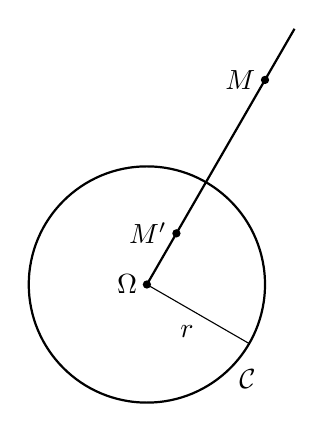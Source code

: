 \begin{tikzpicture}[scale=1.5]

      \draw[thick] (0,0) circle (1);

      \draw (0,0)--+(-30:1);

      \draw[thick] (0,0)--(60:2.5);
     
       \node at (0,0) [left] {$\Omega$};    
       \fill (0,0) circle (1pt);

       \node at (0.7,-0.8) [right] {$\mathcal{C}$};    
       \node at (0.2,-0.4) [right] {$r$};    


       \fill (60:2) circle (1pt);
       \node at (60:2) [left] {$M$};

       \fill (60:0.5) circle (1pt);
       \node at (60:0.5) [left] {$M'$};
      
\end{tikzpicture}
